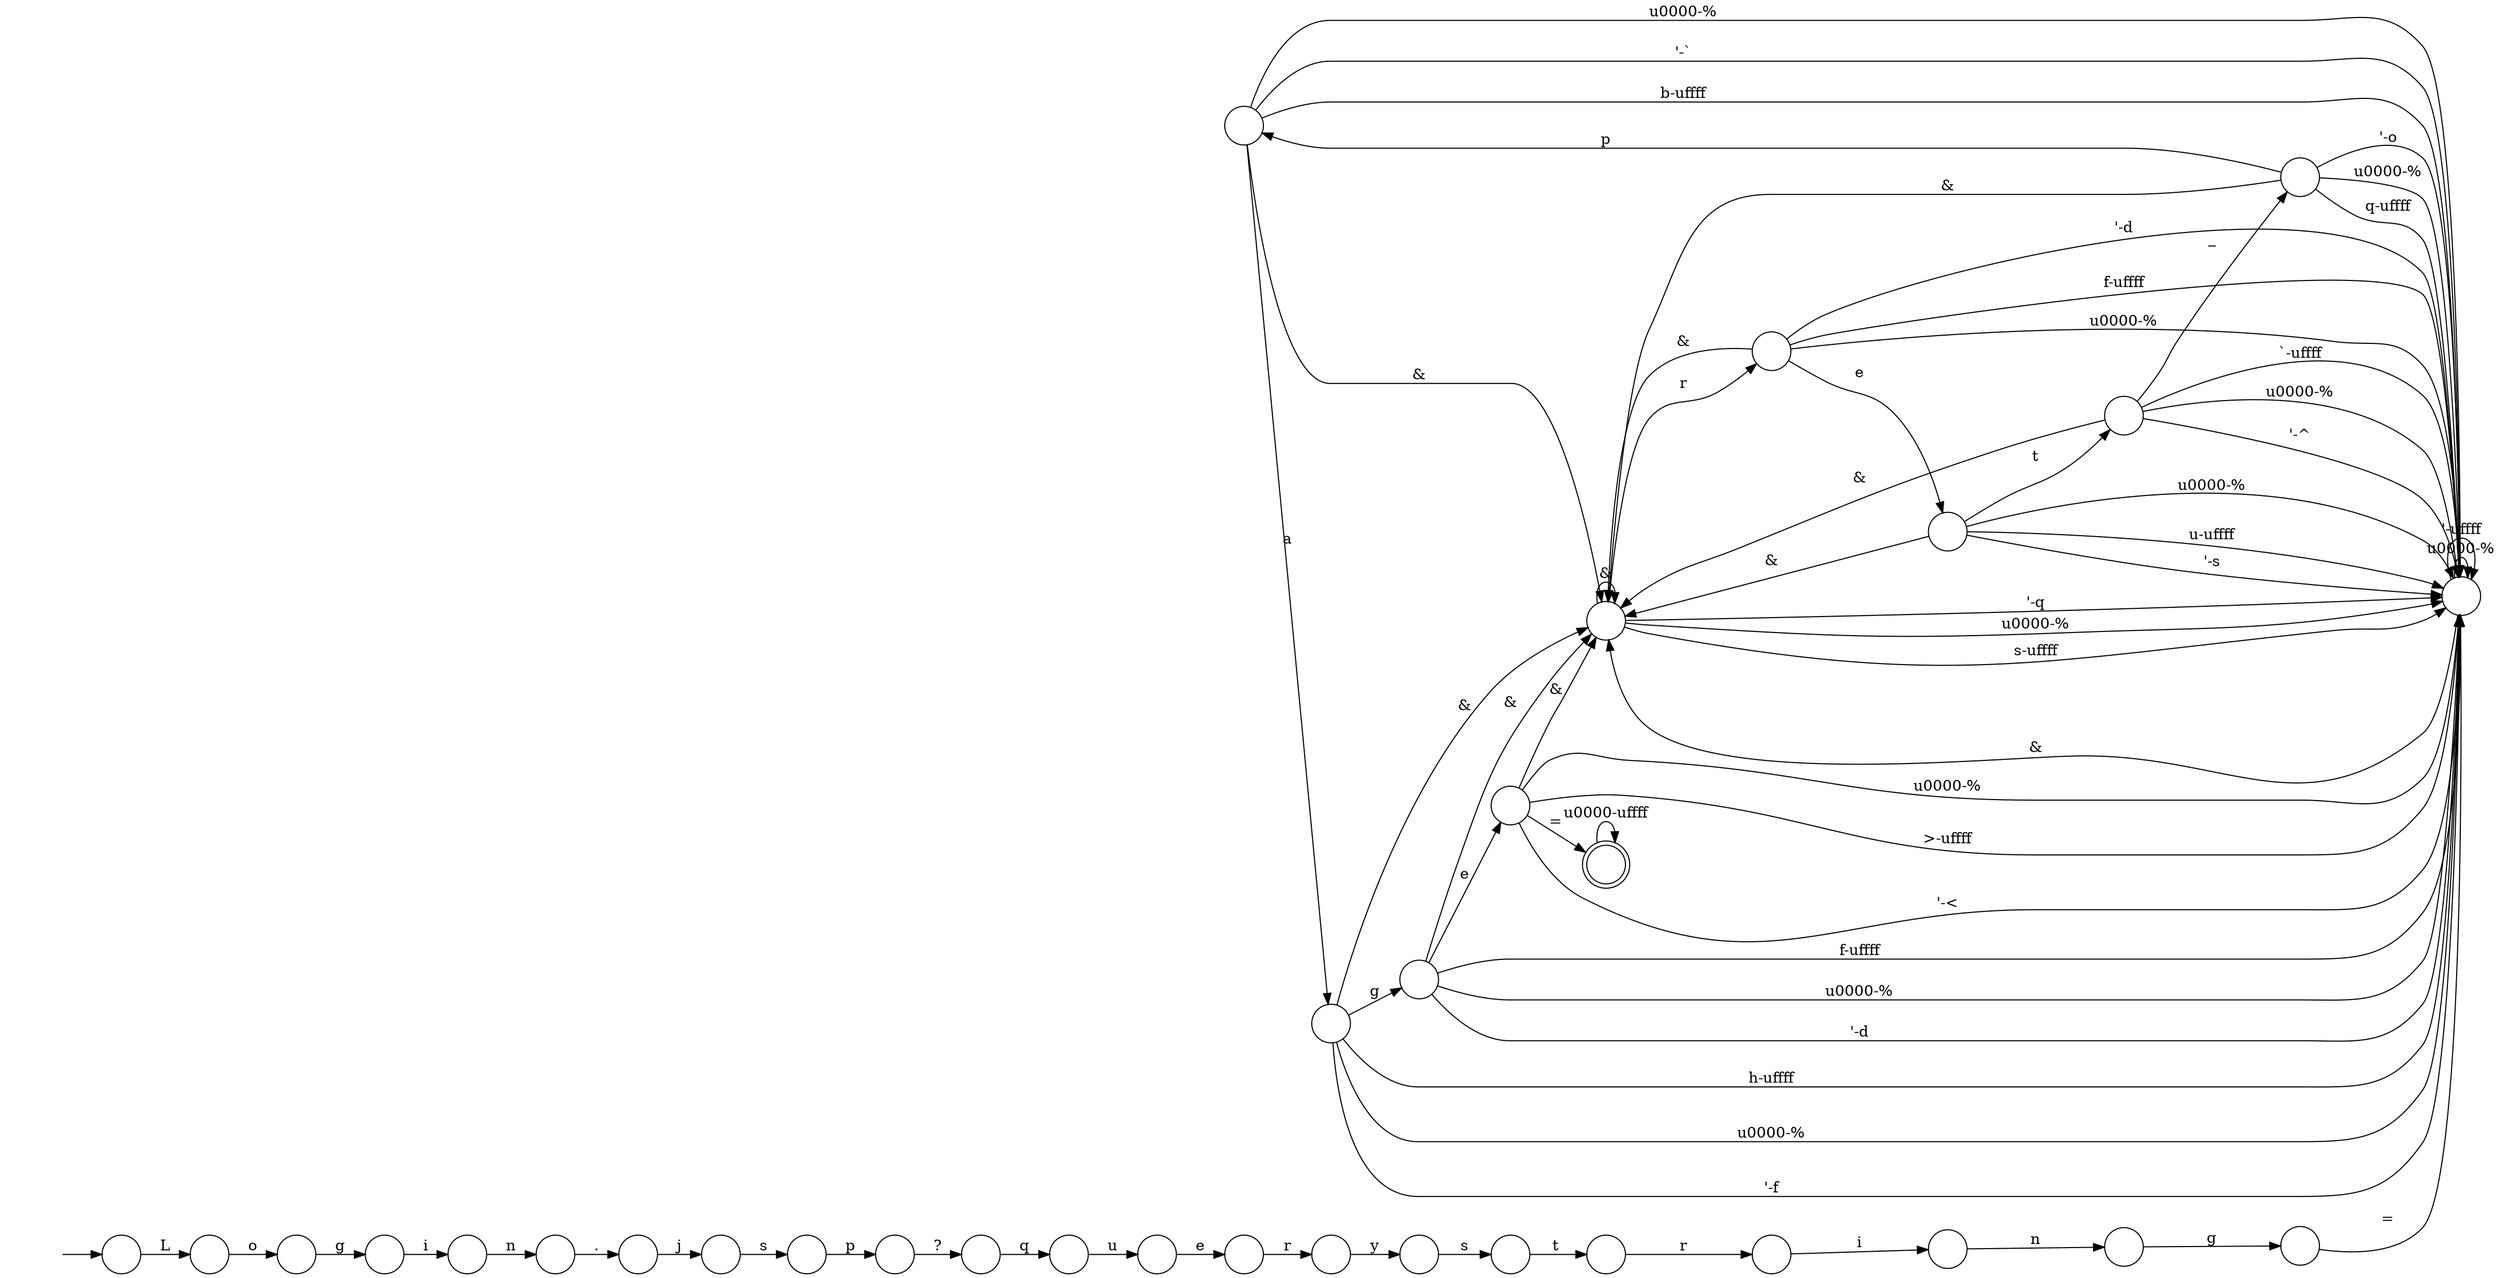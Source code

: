 digraph Automaton {
  rankdir = LR;
  0 [shape=circle,label=""];
  0 -> 21 [label="&"]
  0 -> 24 [label="a"]
  0 -> 9 [label="\u0000-%"]
  0 -> 9 [label="'-`"]
  0 -> 9 [label="b-\uffff"]
  1 [shape=doublecircle,label=""];
  1 -> 1 [label="\u0000-\uffff"]
  2 [shape=circle,label=""];
  2 -> 21 [label="&"]
  2 -> 31 [label="e"]
  2 -> 9 [label="f-\uffff"]
  2 -> 9 [label="\u0000-%"]
  2 -> 9 [label="'-d"]
  3 [shape=circle,label=""];
  3 -> 23 [label="n"]
  4 [shape=circle,label=""];
  4 -> 9 [label="q-\uffff"]
  4 -> 9 [label="'-o"]
  4 -> 21 [label="&"]
  4 -> 0 [label="p"]
  4 -> 9 [label="\u0000-%"]
  5 [shape=circle,label=""];
  5 -> 17 [label="q"]
  6 [shape=circle,label=""];
  6 -> 11 [label="n"]
  7 [shape=circle,label=""];
  7 -> 13 [label="s"]
  8 [shape=circle,label=""];
  8 -> 18 [label="s"]
  9 [shape=circle,label=""];
  9 -> 21 [label="&"]
  9 -> 9 [label="\u0000-%"]
  9 -> 9 [label="'-\uffff"]
  10 [shape=circle,label=""];
  10 -> 3 [label="i"]
  11 [shape=circle,label=""];
  11 -> 12 [label="g"]
  12 [shape=circle,label=""];
  12 -> 9 [label="="]
  13 [shape=circle,label=""];
  13 -> 14 [label="t"]
  14 [shape=circle,label=""];
  14 -> 19 [label="r"]
  15 [shape=circle,label=""];
  15 -> 10 [label="g"]
  16 [shape=circle,label=""];
  16 -> 27 [label="e"]
  17 [shape=circle,label=""];
  17 -> 16 [label="u"]
  18 [shape=circle,label=""];
  18 -> 29 [label="p"]
  19 [shape=circle,label=""];
  19 -> 6 [label="i"]
  20 [shape=circle,label=""];
  20 -> 21 [label="&"]
  20 -> 9 [label="`-\uffff"]
  20 -> 4 [label="_"]
  20 -> 9 [label="\u0000-%"]
  20 -> 9 [label="'-^"]
  21 [shape=circle,label=""];
  21 -> 21 [label="&"]
  21 -> 9 [label="'-q"]
  21 -> 9 [label="\u0000-%"]
  21 -> 22 [label="r"]
  21 -> 9 [label="s-\uffff"]
  22 [shape=circle,label=""];
  22 -> 21 [label="&"]
  22 -> 25 [label="e"]
  22 -> 9 [label="f-\uffff"]
  22 -> 9 [label="\u0000-%"]
  22 -> 9 [label="'-d"]
  23 [shape=circle,label=""];
  23 -> 26 [label="."]
  24 [shape=circle,label=""];
  24 -> 9 [label="h-\uffff"]
  24 -> 21 [label="&"]
  24 -> 2 [label="g"]
  24 -> 9 [label="\u0000-%"]
  24 -> 9 [label="'-f"]
  25 [shape=circle,label=""];
  25 -> 21 [label="&"]
  25 -> 20 [label="t"]
  25 -> 9 [label="\u0000-%"]
  25 -> 9 [label="u-\uffff"]
  25 -> 9 [label="'-s"]
  26 [shape=circle,label=""];
  26 -> 8 [label="j"]
  27 [shape=circle,label=""];
  27 -> 30 [label="r"]
  28 [shape=circle,label=""];
  initial [shape=plaintext,label=""];
  initial -> 28
  28 -> 32 [label="L"]
  29 [shape=circle,label=""];
  29 -> 5 [label="?"]
  30 [shape=circle,label=""];
  30 -> 7 [label="y"]
  31 [shape=circle,label=""];
  31 -> 9 [label="'-<"]
  31 -> 1 [label="="]
  31 -> 21 [label="&"]
  31 -> 9 [label="\u0000-%"]
  31 -> 9 [label=">-\uffff"]
  32 [shape=circle,label=""];
  32 -> 15 [label="o"]
}

